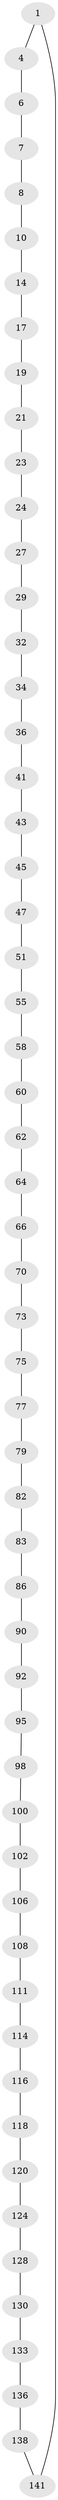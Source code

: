 // original degree distribution, {2: 1.0}
// Generated by graph-tools (version 1.1) at 2025/20/03/04/25 18:20:04]
// undirected, 56 vertices, 56 edges
graph export_dot {
graph [start="1"]
  node [color=gray90,style=filled];
  1 [super="+2"];
  4 [super="+5"];
  6;
  7;
  8 [super="+9"];
  10 [super="+11"];
  14 [super="+15"];
  17 [super="+18"];
  19 [super="+20"];
  21 [super="+22"];
  23;
  24 [super="+25"];
  27 [super="+28"];
  29 [super="+30"];
  32 [super="+33"];
  34 [super="+35"];
  36 [super="+37"];
  41 [super="+42"];
  43 [super="+44"];
  45 [super="+46"];
  47 [super="+48"];
  51 [super="+52"];
  55 [super="+56"];
  58 [super="+59"];
  60 [super="+61"];
  62 [super="+63"];
  64 [super="+65"];
  66 [super="+67"];
  70 [super="+71"];
  73 [super="+74"];
  75 [super="+76"];
  77 [super="+78"];
  79 [super="+80"];
  82;
  83 [super="+84"];
  86 [super="+87"];
  90 [super="+91"];
  92 [super="+93"];
  95 [super="+96"];
  98 [super="+99"];
  100 [super="+101"];
  102 [super="+103"];
  106 [super="+107"];
  108 [super="+109"];
  111 [super="+112"];
  114 [super="+115"];
  116 [super="+117"];
  118 [super="+119"];
  120 [super="+121"];
  124 [super="+125"];
  128 [super="+129"];
  130 [super="+131"];
  133 [super="+134"];
  136 [super="+137"];
  138 [super="+139"];
  141 [super="+142"];
  1 -- 141;
  1 -- 4;
  4 -- 6;
  6 -- 7;
  7 -- 8;
  8 -- 10;
  10 -- 14;
  14 -- 17;
  17 -- 19;
  19 -- 21;
  21 -- 23;
  23 -- 24;
  24 -- 27;
  27 -- 29;
  29 -- 32;
  32 -- 34;
  34 -- 36;
  36 -- 41;
  41 -- 43;
  43 -- 45;
  45 -- 47;
  47 -- 51;
  51 -- 55;
  55 -- 58;
  58 -- 60;
  60 -- 62;
  62 -- 64;
  64 -- 66;
  66 -- 70;
  70 -- 73;
  73 -- 75;
  75 -- 77;
  77 -- 79;
  79 -- 82;
  82 -- 83;
  83 -- 86;
  86 -- 90;
  90 -- 92;
  92 -- 95;
  95 -- 98;
  98 -- 100;
  100 -- 102;
  102 -- 106;
  106 -- 108;
  108 -- 111;
  111 -- 114;
  114 -- 116;
  116 -- 118;
  118 -- 120;
  120 -- 124;
  124 -- 128;
  128 -- 130;
  130 -- 133;
  133 -- 136;
  136 -- 138;
  138 -- 141;
}
